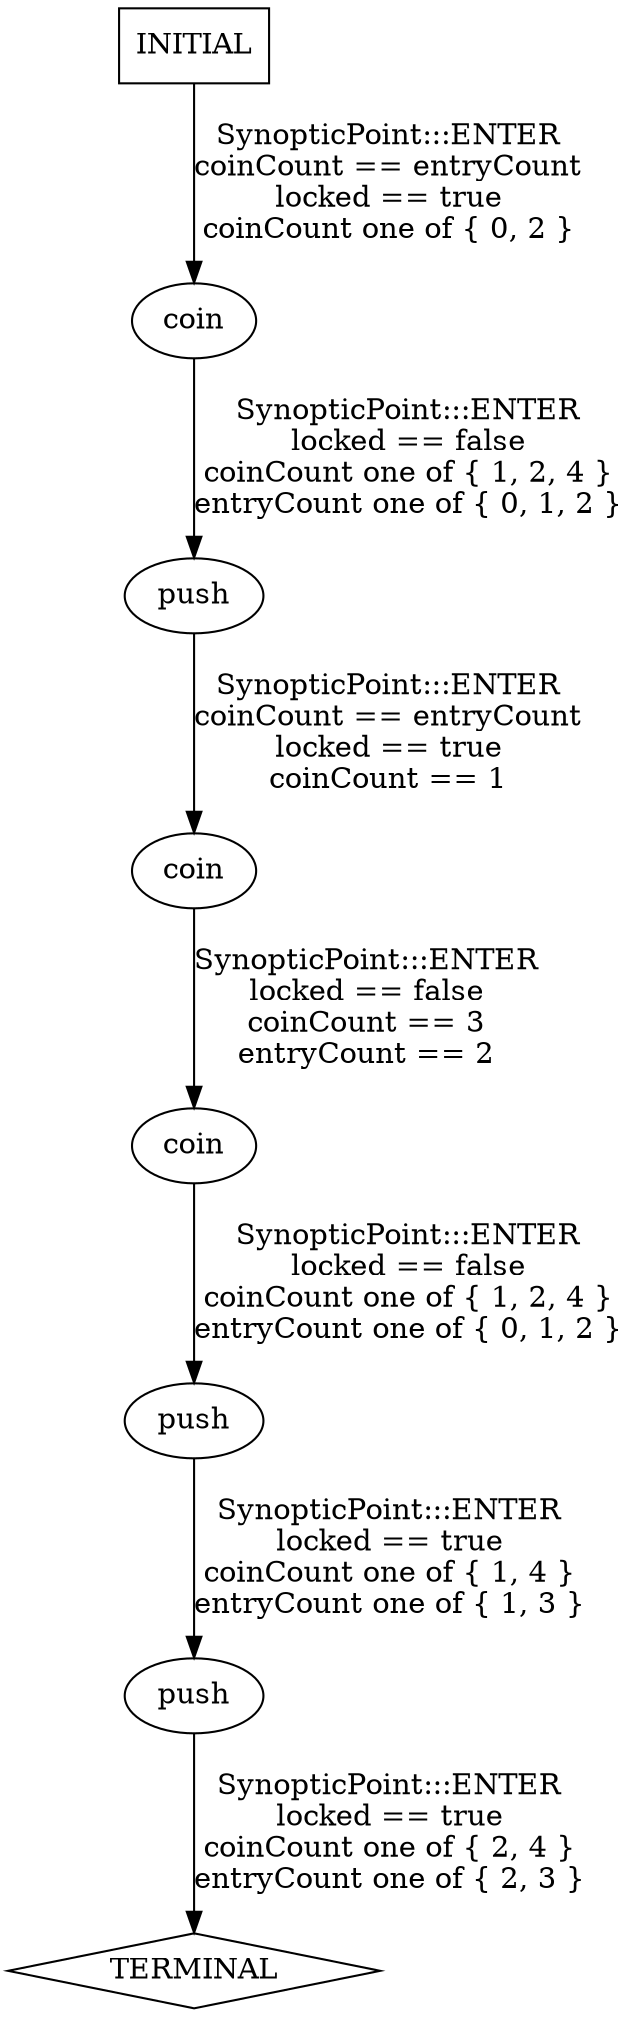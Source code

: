 digraph {
  0 [label="coin"];
  1 [label="coin"];
  2 [label="coin"];
  3 [label="push"];
  4 [label="push"];
  5 [label="push"];
  6 [label="TERMINAL",shape=diamond];
  7 [label="INITIAL",shape=box];
0->3 [label="SynopticPoint:::ENTER\nlocked == false\ncoinCount one of { 1, 2, 4 }\nentryCount one of { 0, 1, 2 }\n",];
1->2 [label="SynopticPoint:::ENTER\nlocked == false\ncoinCount == 3\nentryCount == 2\n",];
2->4 [label="SynopticPoint:::ENTER\nlocked == false\ncoinCount one of { 1, 2, 4 }\nentryCount one of { 0, 1, 2 }\n",];
3->1 [label="SynopticPoint:::ENTER\ncoinCount == entryCount\nlocked == true\ncoinCount == 1\n",];
4->5 [label="SynopticPoint:::ENTER\nlocked == true\ncoinCount one of { 1, 4 }\nentryCount one of { 1, 3 }\n",];
5->6 [label="SynopticPoint:::ENTER\nlocked == true\ncoinCount one of { 2, 4 }\nentryCount one of { 2, 3 }\n",];
7->0 [label="SynopticPoint:::ENTER\ncoinCount == entryCount\nlocked == true\ncoinCount one of { 0, 2 }\n",];
} // digraph {
